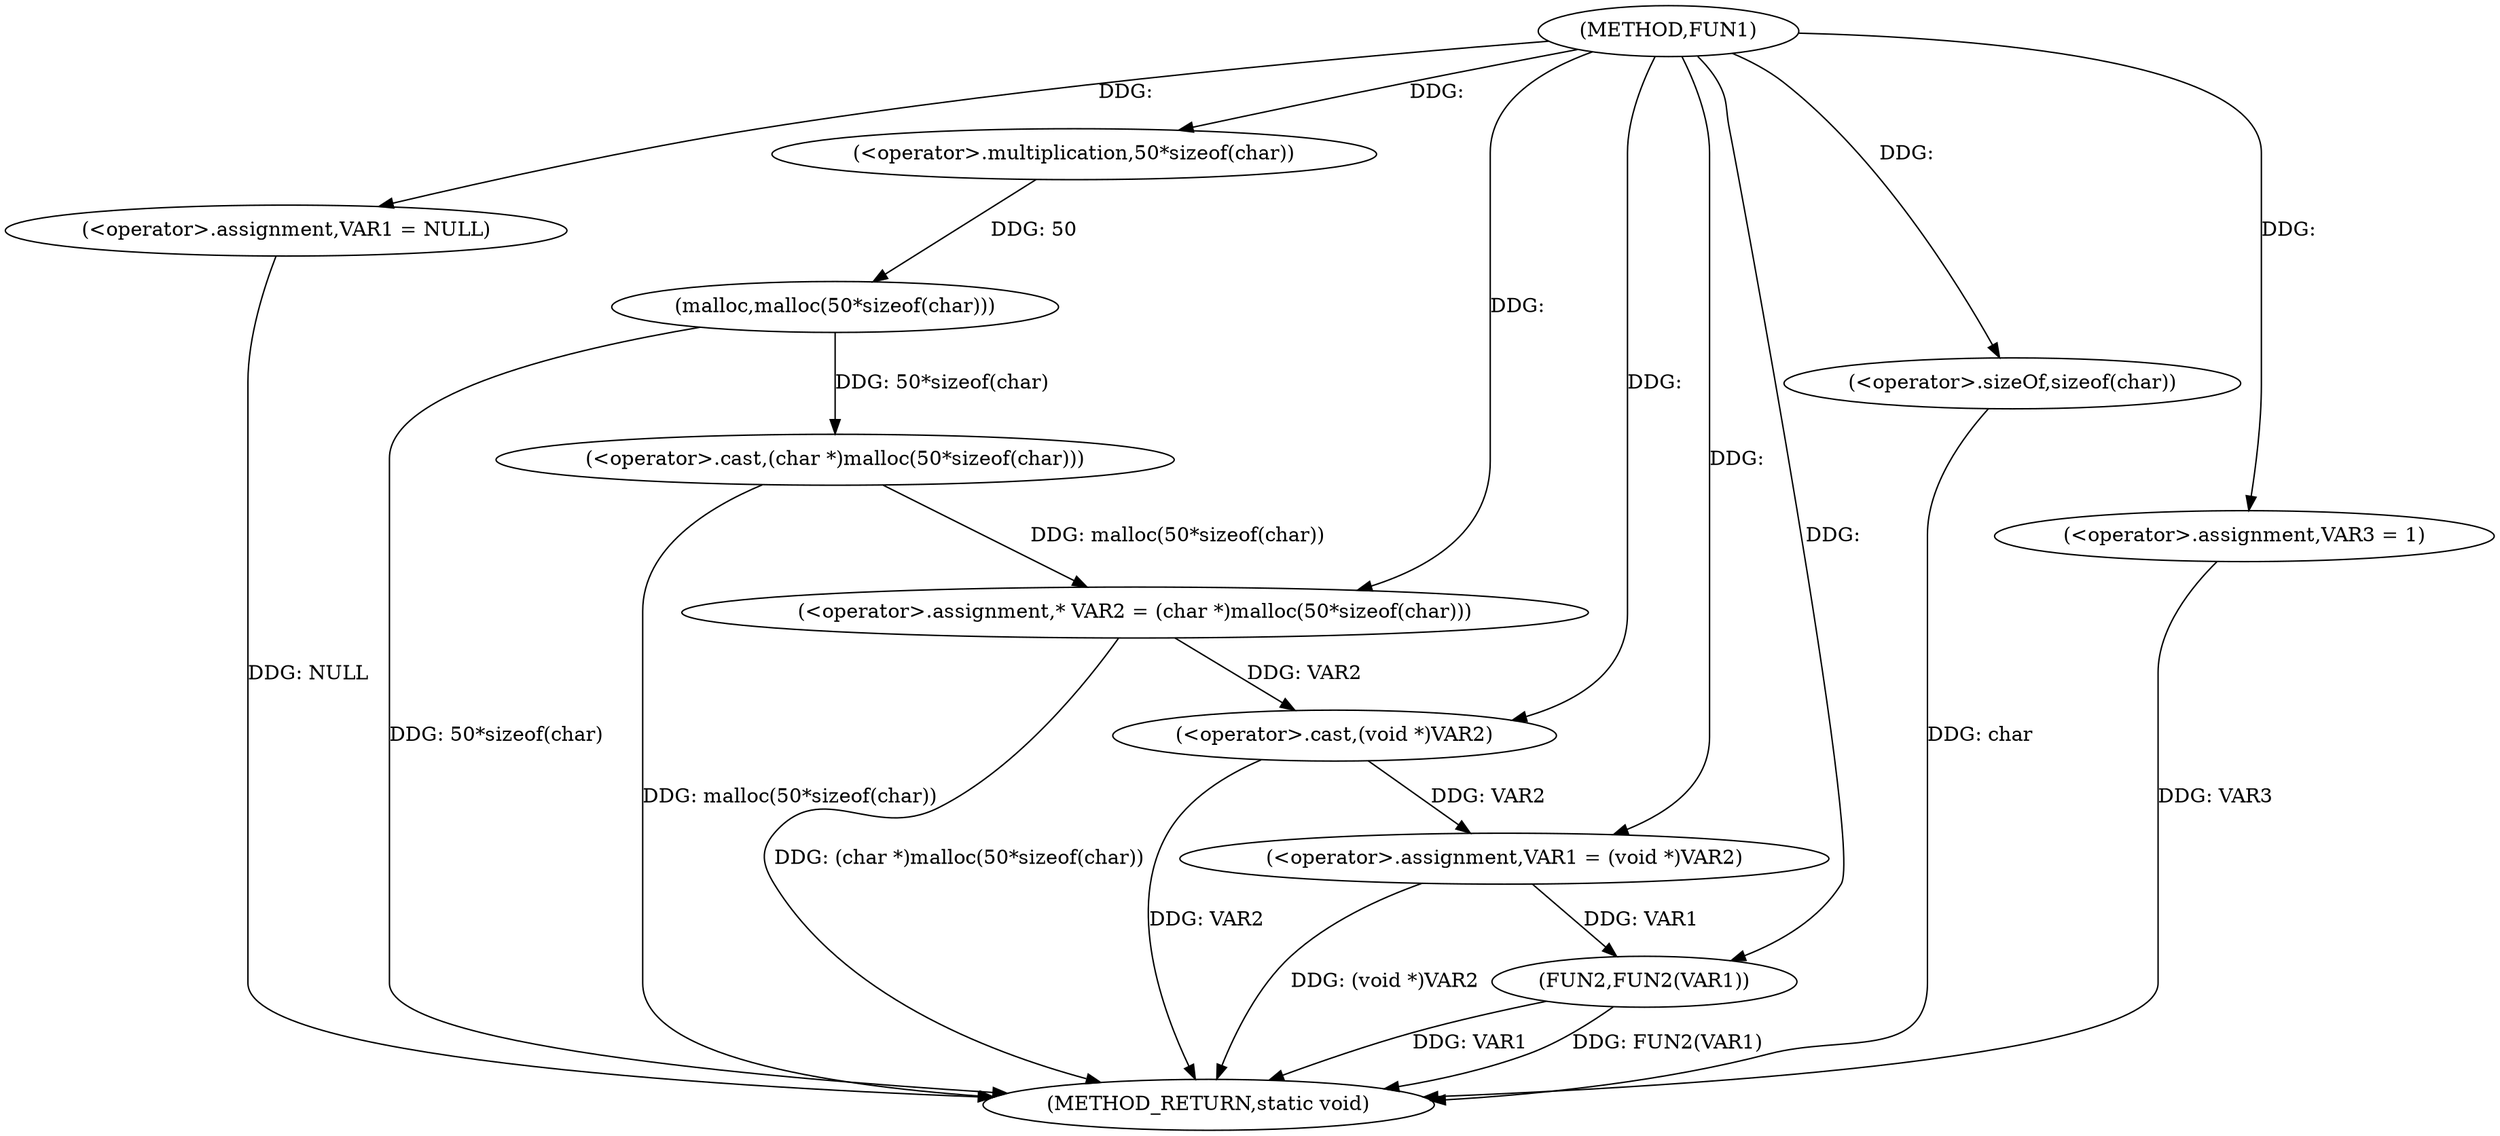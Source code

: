 digraph FUN1 {  
"1000100" [label = "(METHOD,FUN1)" ]
"1000127" [label = "(METHOD_RETURN,static void)" ]
"1000103" [label = "(<operator>.assignment,VAR1 = NULL)" ]
"1000108" [label = "(<operator>.assignment,* VAR2 = (char *)malloc(50*sizeof(char)))" ]
"1000110" [label = "(<operator>.cast,(char *)malloc(50*sizeof(char)))" ]
"1000112" [label = "(malloc,malloc(50*sizeof(char)))" ]
"1000113" [label = "(<operator>.multiplication,50*sizeof(char))" ]
"1000115" [label = "(<operator>.sizeOf,sizeof(char))" ]
"1000117" [label = "(<operator>.assignment,VAR1 = (void *)VAR2)" ]
"1000119" [label = "(<operator>.cast,(void *)VAR2)" ]
"1000122" [label = "(<operator>.assignment,VAR3 = 1)" ]
"1000125" [label = "(FUN2,FUN2(VAR1))" ]
  "1000125" -> "1000127"  [ label = "DDG: VAR1"] 
  "1000125" -> "1000127"  [ label = "DDG: FUN2(VAR1)"] 
  "1000103" -> "1000127"  [ label = "DDG: NULL"] 
  "1000122" -> "1000127"  [ label = "DDG: VAR3"] 
  "1000110" -> "1000127"  [ label = "DDG: malloc(50*sizeof(char))"] 
  "1000117" -> "1000127"  [ label = "DDG: (void *)VAR2"] 
  "1000115" -> "1000127"  [ label = "DDG: char"] 
  "1000119" -> "1000127"  [ label = "DDG: VAR2"] 
  "1000112" -> "1000127"  [ label = "DDG: 50*sizeof(char)"] 
  "1000108" -> "1000127"  [ label = "DDG: (char *)malloc(50*sizeof(char))"] 
  "1000100" -> "1000103"  [ label = "DDG: "] 
  "1000110" -> "1000108"  [ label = "DDG: malloc(50*sizeof(char))"] 
  "1000100" -> "1000108"  [ label = "DDG: "] 
  "1000112" -> "1000110"  [ label = "DDG: 50*sizeof(char)"] 
  "1000113" -> "1000112"  [ label = "DDG: 50"] 
  "1000100" -> "1000113"  [ label = "DDG: "] 
  "1000100" -> "1000115"  [ label = "DDG: "] 
  "1000119" -> "1000117"  [ label = "DDG: VAR2"] 
  "1000100" -> "1000117"  [ label = "DDG: "] 
  "1000108" -> "1000119"  [ label = "DDG: VAR2"] 
  "1000100" -> "1000119"  [ label = "DDG: "] 
  "1000100" -> "1000122"  [ label = "DDG: "] 
  "1000117" -> "1000125"  [ label = "DDG: VAR1"] 
  "1000100" -> "1000125"  [ label = "DDG: "] 
}
